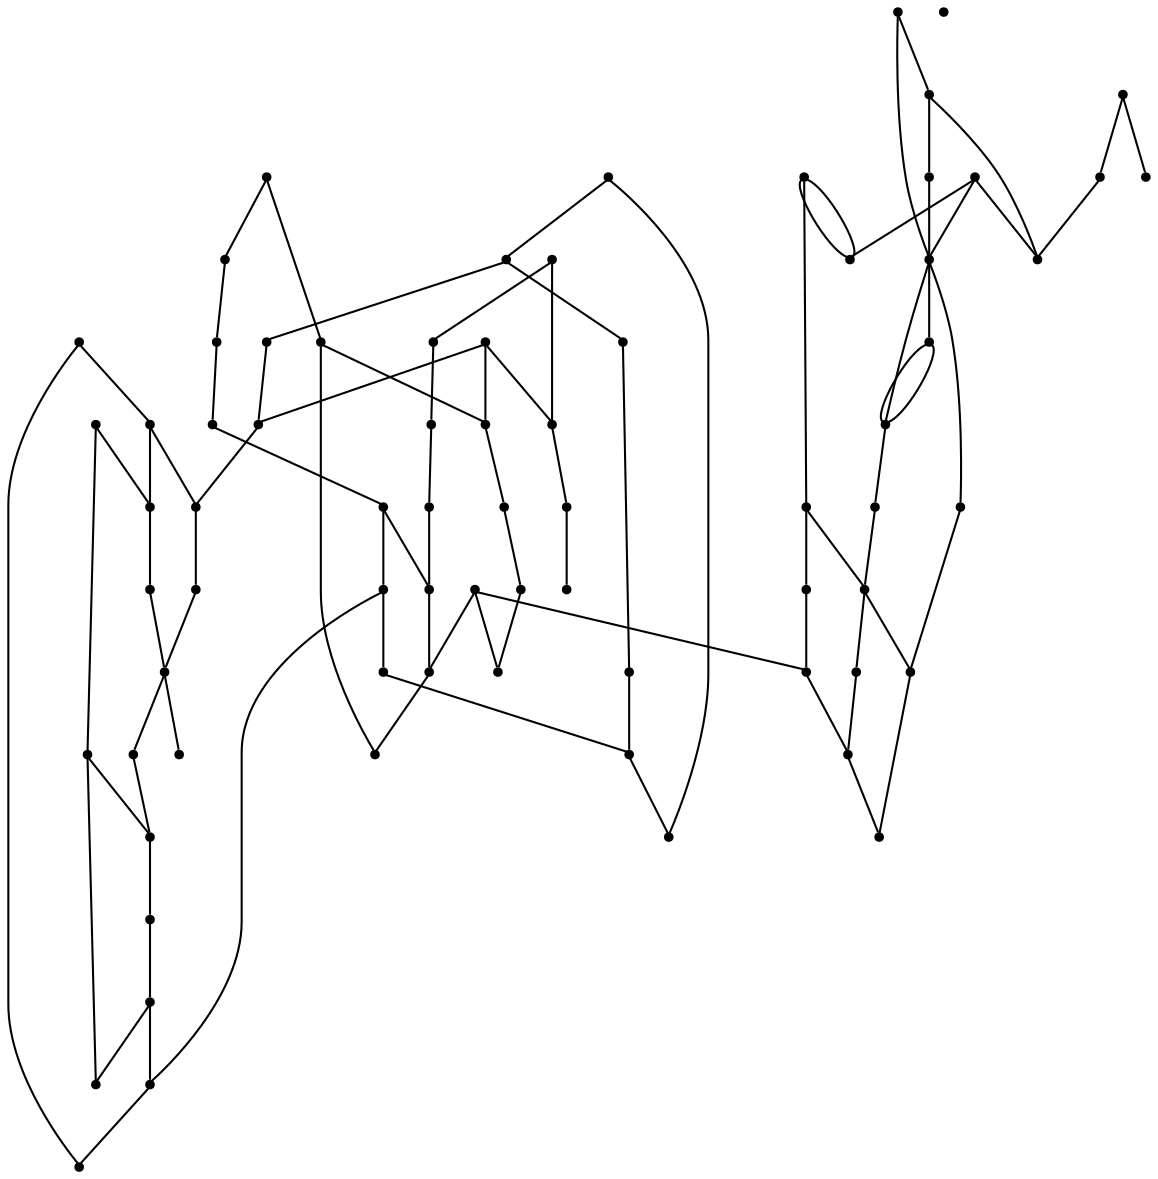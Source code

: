 graph {
  node [shape=point,comment="{\"directed\":false,\"doi\":\"10.1007/978-3-642-00219-9_32\",\"figure\":\"1\"}"]

  v0 [pos="1174.0234225960664,823.5544663511198"]
  v1 [pos="1189.5308905313182,848.3592695404842"]
  v2 [pos="1049.9395013853562,1009.6051185949941"]
  v3 [pos="1158.5111191150754,773.9402806710773"]
  v4 [pos="1024.0865583109303,674.7087292406351"]
  v5 [pos="1142.9995791413062,786.3407742235453"]
  v6 [pos="1024.0865583109303,699.5177937242777"]
  v7 [pos="1111.9806984834893,786.3407742235453"]
  v8 [pos="1024.08655831093,873.168461226941"]
  v9 [pos="1096.469922016942,773.9402806710773"]
  v10 [pos="1024.0865583109303,848.3593967432985"]
  v11 [pos="1024.08655831093,823.5535759314199"]
  v12 [pos="1024.08655831093,724.3226605150492"]
  v13 [pos="1065.4502460391022,773.9402806710773"]
  v14 [pos="1065.4502460391022,922.7820744943194"]
  v15 [pos="1024.0865583109303,972.3961329715478"]
  v16 [pos="1024.08655831093,749.1315977958775"]
  v17 [pos="1049.9395013853562,786.3407742235453"]
  v18 [pos="1049.938674252532,910.3772560461659"]
  v19 [pos="1024.0865583109303,947.5881497118265"]
  v20 [pos="1024.08655831093,773.9376094119775"]
  v21 [pos="1024.08655831093,798.7454654688844"]
  v22 [pos="1024.08655831093,897.9732644163054"]
  v23 [pos="1024.0865583109303,922.7822652985408"]
  v24 [pos="1024.0865583109303,997.2041162312689"]
  v25 [pos="1024.08655831093,1022.0100642459618"]
  v26 [pos="984.7225278100302,781.6663252045466"]
  v27 [pos="989.6011480819348,682.4365546135044"]
  v28 [pos="992.1864153484964,905.703061432796"]
  v29 [pos="992.7272965896963,755.6189413239315"]
  v30 [pos="984.4560160703436,755.6189413239315"]
  v31 [pos="726.2157477800235,856.0872221161678"]
  v32 [pos="721.788805655546,980.1239583444171"]
  v33 [pos="719.203570201785,707.2455554957398"]
  v34 [pos="761.1050533294678,830.0418098791738"]
  v35 [pos="752.8337887165159,830.0418098791738"]
  v36 [pos="689.0624047212823,674.7087292406351"]
  v37 [pos="997.2129094722659,879.6556775521807"]
  v38 [pos="988.5919187856275,879.6556775521808"]
  v39 [pos="689.0624047212823,699.5177937242777"]
  v40 [pos="689.0624047212822,724.3226605150492"]
  v41 [pos="689.0624047212823,749.1315977958775"]
  v42 [pos="689.0624047212823,773.9376094119775"]
  v43 [pos="758.3535164589106,780.4263521709884"]
  v44 [pos="749.7314998094425,780.4268609822454"]
  v45 [pos="689.0624047212822,798.7454654688845"]
  v46 [pos="1000.9396438953488,755.6189413239315"]
  v47 [pos="689.0624047212822,823.5535759314199"]
  v48 [pos="769.3173926819202,830.0407922566596"]
  v49 [pos="689.0624047212823,848.3593967432985"]
  v50 [pos="989.565032599693,805.2348760426704"]
  v51 [pos="981.3537271632704,805.2337312173419"]
  v52 [pos="689.0624047212823,873.168461226941"]
  v53 [pos="689.0624047212823,897.9732644163054"]
  v54 [pos="742.4938012854996,904.4630883992377"]
  v55 [pos="689.0624047212822,922.7822652985408"]
  v56 [pos="689.0624047212822,947.5881497118265"]
  v57 [pos="735.1940996125686,929.2695134244841"]
  v58 [pos="689.0624047212822,972.3961329715477"]
  v59 [pos="689.0624047212822,997.2041162312689"]
  v60 [pos="689.0624047212823,1022.0100642459618"]
  v61 [pos="663.213613217376,711.9217853541384"]
  v62 [pos="663.213613217376,786.3407742235453"]
  v63 [pos="663.213613217376,860.7635791773805"]
  v64 [pos="663.213613217376,1009.6051185949941"]
  v65 [pos="647.7020732436068,724.3225333122349"]
  v66 [pos="647.7020732436068,848.3592695404842"]
  v67 [pos="632.1905332698378,711.9217853541384"]
  v68 [pos="632.1905332698378,860.7635791773805"]
  v69 [pos="601.1682804551235,885.5727072624302"]
  v70 [pos="570.1485726644826,873.1678888142768"]
  v71 [pos="554.6370326907136,823.5544663511198"]
  v72 [pos="539.1305191394895,848.3592695404842"]

  v0 -- v1 [id="-1",pos="1174.0234225960664,823.5544663511198 1189.5303815265033,823.5545935539341 1189.5303815265033,823.5545935539341 1189.5303815265033,823.5545935539341 1189.5308905313182,848.3592695404842 1189.5308905313182,848.3592695404842 1189.5308905313182,848.3592695404842"]
  v64 -- v72 [id="-2",pos="663.213613217376,1009.6051185949941 539.1300737602766,1009.6055002034369 539.1300737602766,1009.6055002034369 539.1300737602766,1009.6055002034369 539.1305191394895,848.3592695404842 539.1305191394895,848.3592695404842 539.1305191394895,848.3592695404842"]
  v72 -- v71 [id="-3",pos="539.1305191394895,848.3592695404842 539.1300737602766,823.5545935539341 539.1300737602766,823.5545935539341 539.1300737602766,823.5545935539341 554.6370326907136,823.5544663511198 554.6370326907136,823.5544663511198 554.6370326907136,823.5544663511198"]
  v1 -- v2 [id="-4",pos="1189.5308905313182,848.3592695404842 1189.5303815265033,1009.6055002034369 1189.5303815265033,1009.6055002034369 1189.5303815265033,1009.6055002034369 1049.9395013853562,1009.6051185949941 1049.9395013853562,1009.6051185949941 1049.9395013853562,1009.6051185949941"]
  v70 -- v71 [id="-5",pos="570.1485726644826,873.1678888142768 554.6374780699264,873.1685248283482 554.6374780699264,873.1685248283482 554.6374780699264,873.1685248283482 554.6370326907136,823.5544663511198 554.6370326907136,823.5544663511198 554.6370326907136,823.5544663511198"]
  v71 -- v67 [id="-6",pos="554.6370326907136,823.5544663511198 554.6374780699264,711.9180964725243 554.6374780699264,711.9180964725243 554.6374780699264,711.9180964725243 632.1905332698378,711.9217853541384 632.1905332698378,711.9217853541384 632.1905332698378,711.9217853541384"]
  v3 -- v0 [id="-7",pos="1158.5111191150754,773.9402806710773 1174.0230408424554,773.9365917894633 1174.0230408424554,773.9365917894633 1174.0230408424554,773.9365917894633 1174.0234225960664,823.5544663511198 1174.0234225960664,823.5544663511198 1174.0234225960664,823.5544663511198"]
  v0 -- v14 [id="-8",pos="1174.0234225960664,823.5544663511198 1174.0230408424554,935.1867657396585 1174.0230408424554,935.1867657396585 1174.0230408424554,935.1867657396585 1080.958000289562,935.1867657396585 1080.958000289562,935.1867657396585 1080.958000289562,935.1867657396585 1080.958000289562,922.7822016971337 1080.958000289562,922.7822016971337 1080.958000289562,922.7822016971337 1065.4502460391022,922.7820744943194 1065.4502460391022,922.7820744943194 1065.4502460391022,922.7820744943194"]
  v70 -- v69 [id="-9",pos="570.1485726644826,873.1678888142768 570.1489544180936,897.9733280177126 570.1489544180936,897.9733280177126 570.1489544180936,897.9733280177126 585.6604943918627,897.9733280177126 585.6604943918627,897.9733280177126 585.6604943918627,897.9733280177126 585.6604943918627,885.5687639751877 585.6604943918627,885.5687639751877 585.6604943918627,885.5687639751877 601.1682804551235,885.5727072624302 601.1682804551235,885.5727072624302 601.1682804551235,885.5727072624302"]
  v70 -- v62 [id="-11",pos="570.1485726644826,873.1678888142768 570.1489544180936,786.3409014263596 570.1489544180936,786.3409014263596 570.1489544180936,786.3409014263596 663.213613217376,786.3407742235453 663.213613217376,786.3407742235453 663.213613217376,786.3407742235453"]
  v56 -- v69 [id="-12",pos="689.0624047212822,947.5881497118265 601.1720343656318,947.587004886498 601.1720343656318,947.587004886498 601.1720343656318,947.587004886498 601.1682804551235,885.5727072624302 601.1682804551235,885.5727072624302 601.1682804551235,885.5727072624302"]
  v69 -- v55 [id="-13",pos="601.1682804551235,885.5727072624302 601.1720343656318,873.1685248283482 601.1720343656318,873.1685248283482 601.1720343656318,873.1685248283482 616.6794386752816,873.1685248283482 616.6794386752816,873.1685248283482 616.6794386752816,873.1685248283482 616.6794386752816,922.7822016971337 616.6794386752816,922.7822016971337 616.6794386752816,922.7822016971337 689.0624047212822,922.7822652985408 689.0624047212822,922.7822652985408 689.0624047212822,922.7822652985408"]
  v4 -- v3 [id="-14",pos="1024.0865583109303,674.7087292406351 1158.5115008686864,674.7087292406351 1158.5115008686864,674.7087292406351 1158.5115008686864,674.7087292406351 1158.5111191150754,773.9402806710773 1158.5111191150754,773.9402806710773 1158.5111191150754,773.9402806710773"]
  v3 -- v5 [id="-15",pos="1158.5111191150754,773.9402806710773 1158.5115008686864,786.3409014263596 1158.5115008686864,786.3409014263596 1158.5115008686864,786.3409014263596 1142.9995791413062,786.3407742235453 1142.9995791413062,786.3407742235453 1142.9995791413062,786.3407742235453"]
  v53 -- v68 [id="-17",pos="689.0624047212823,897.9732644163054 632.1909786490506,897.9733280177126 632.1909786490506,897.9733280177126 632.1909786490506,897.9733280177126 632.1905332698378,860.7635791773805 632.1905332698378,860.7635791773805 632.1905332698378,860.7635791773805"]
  v68 -- v66 [id="-18",pos="632.1905332698378,860.7635791773805 632.1909786490506,848.3593967432985 632.1909786490506,848.3593967432985 632.1909786490506,848.3593967432985 647.7020732436068,848.3592695404842 647.7020732436068,848.3592695404842 647.7020732436068,848.3592695404842"]
  v6 -- v5 [id="-19",pos="1024.0865583109303,699.5177937242777 1142.9999608949172,699.5178573256849 1142.9999608949172,699.5178573256849 1142.9999608949172,699.5178573256849 1142.9995791413062,786.3407742235453 1142.9995791413062,786.3407742235453 1142.9995791413062,786.3407742235453"]
  v65 -- v67 [id="-20",pos="647.7020732436068,724.3225333122349 632.1909786490506,724.3226605150492 632.1909786490506,724.3226605150492 632.1909786490506,724.3226605150492 632.1905332698378,711.9217853541384 632.1905332698378,711.9217853541384 632.1905332698378,711.9217853541384"]
  v67 -- v36 [id="-21",pos="632.1905332698378,711.9217853541384 632.1909786490506,674.7087292406351 632.1909786490506,674.7087292406351 632.1909786490506,674.7087292406351 689.0624047212823,674.7087292406351 689.0624047212823,674.7087292406351 689.0624047212823,674.7087292406351"]
  v5 -- v7 [id="-22",pos="1142.9995791413062,786.3407742235453 1142.9999608949172,798.7454654688844 1142.9999608949172,798.7454654688844 1142.9999608949172,798.7454654688844 1127.4884209211482,798.7454654688844 1127.4884209211482,798.7454654688844 1127.4884209211482,798.7454654688844 1127.4884209211482,786.3409014263596 1127.4884209211482,786.3409014263596 1127.4884209211482,786.3409014263596 1111.9806984834893,786.3407742235453 1111.9806984834893,786.3407742235453 1111.9806984834893,786.3407742235453"]
  v63 -- v66 [id="-23",pos="663.213613217376,860.7635791773805 647.7024549972178,860.7639607858233 647.7024549972178,860.7639607858233 647.7024549972178,860.7639607858233 647.7020732436068,848.3592695404842 647.7020732436068,848.3592695404842 647.7020732436068,848.3592695404842"]
  v47 -- v66 [id="-24",pos="689.0624047212822,823.5535759314199 647.7024549972178,823.5545935539341 647.7024549972178,823.5545935539341 647.7024549972178,823.5545935539341 647.7020732436068,848.3592695404842 647.7020732436068,848.3592695404842 647.7020732436068,848.3592695404842"]
  v41 -- v65 [id="-25",pos="689.0624047212823,749.1315977958775 647.7024549972178,749.1315341944703 647.7024549972178,749.1315341944703 647.7024549972178,749.1315341944703 647.7020732436068,724.3225333122349 647.7020732436068,724.3225333122349 647.7020732436068,724.3225333122349"]
  v65 -- v61 [id="-26",pos="647.7020732436068,724.3225333122349 647.7024549972178,711.9180964725243 647.7024549972178,711.9180964725243 647.7024549972178,711.9180964725243 663.213613217376,711.9217853541384 663.213613217376,711.9217853541384 663.213613217376,711.9217853541384"]
  v60 -- v64 [id="-28",pos="689.0624047212823,1022.0100642459618 663.213994970987,1022.0100642459618 663.213994970987,1022.0100642459618 663.213994970987,1022.0100642459618 663.213613217376,1009.6051185949941 663.213613217376,1009.6051185949941 663.213613217376,1009.6051185949941"]
  v64 -- v59 [id="-29",pos="663.213613217376,1009.6051185949941 663.213994970987,997.2052610565975 663.213994970987,997.2052610565975 663.213994970987,997.2052610565975 689.0624047212822,997.2041162312689 689.0624047212822,997.2041162312689 689.0624047212822,997.2041162312689"]
  v9 -- v7 [id="-30",pos="1096.469922016942,773.9402806710773 1111.9810802371003,773.9365917894633 1111.9810802371003,773.9365917894633 1111.9810802371003,773.9365917894633 1111.9806984834893,786.3407742235453 1111.9806984834893,786.3407742235453 1111.9806984834893,786.3407742235453"]
  v52 -- v63 [id="-31",pos="689.0624047212823,873.168461226941 663.213994970987,873.1685248283482 663.213994970987,873.1685248283482 663.213994970987,873.1685248283482 663.213613217376,860.7635791773805 663.213613217376,860.7635791773805 663.213613217376,860.7635791773805"]
  v63 -- v49 [id="-32",pos="663.213613217376,860.7635791773805 663.213994970987,848.3593967432985 663.213994970987,848.3593967432985 663.213994970987,848.3593967432985 689.0624047212823,848.3593967432985 689.0624047212823,848.3593967432985 689.0624047212823,848.3593967432985"]
  v7 -- v10 [id="-33",pos="1111.9806984834893,786.3407742235453 1111.9810802371003,848.3593967432985 1111.9810802371003,848.3593967432985 1111.9810802371003,848.3593967432985 1024.0865583109303,848.3593967432985 1024.0865583109303,848.3593967432985 1024.0865583109303,848.3593967432985"]
  v45 -- v62 [id="-34",pos="689.0624047212822,798.7454654688845 663.213994970987,798.7454654688844 663.213994970987,798.7454654688844 663.213994970987,798.7454654688844 663.213613217376,786.3407742235453 663.213613217376,786.3407742235453 663.213613217376,786.3407742235453"]
  v62 -- v42 [id="-35",pos="663.213613217376,786.3407742235453 663.213994970987,773.9365917894633 663.213994970987,773.9365917894633 663.213994970987,773.9365917894633 689.0624047212823,773.9376094119775 689.0624047212823,773.9376094119775 689.0624047212823,773.9376094119775"]
  v9 -- v11 [id="-36",pos="1096.469922016942,773.9402806710773 1096.469540263331,823.5545935539341 1096.469540263331,823.5545935539341 1096.469540263331,823.5545935539341 1024.08655831093,823.5535759314199 1024.08655831093,823.5535759314199 1024.08655831093,823.5535759314199"]
  v40 -- v61 [id="-37",pos="689.0624047212822,724.3226605150492 663.213994970987,724.3226605150492 663.213994970987,724.3226605150492 663.213994970987,724.3226605150492 663.213613217376,711.9217853541384 663.213613217376,711.9217853541384 663.213613217376,711.9217853541384"]
  v61 -- v39 [id="-38",pos="663.213613217376,711.9217853541384 663.213994970987,699.5178573256849 663.213994970987,699.5178573256849 663.213994970987,699.5178573256849 689.0624047212823,699.5177937242777 689.0624047212823,699.5177937242777 689.0624047212823,699.5177937242777"]
  v9 -- v13 [id="-39",pos="1096.469922016942,773.9402806710773 1096.469540263331,761.5360982369951 1096.469540263331,761.5360982369951 1096.469540263331,761.5360982369951 1080.958000289562,761.5360982369951 1080.958000289562,761.5360982369951 1080.958000289562,761.5360982369951 1080.958000289562,773.9365917894633 1080.958000289562,773.9365917894633 1080.958000289562,773.9365917894633 1065.4502460391022,773.9402806710773 1065.4502460391022,773.9402806710773 1065.4502460391022,773.9402806710773"]
  v59 -- v24 [id="-40",pos="689.0624047212822,997.2041162312689 1024.0865583109303,997.2041162312689 1024.0865583109303,997.2041162312689 1024.0865583109303,997.2041162312689"]
  v56 -- v10 [id="-41",pos="689.0624047212822,947.5881497118265 1024.0865583109303,848.3593967432985 1024.0865583109303,848.3593967432985 1024.0865583109303,848.3593967432985"]
  v55 -- v54 [id="-42",pos="689.0624047212822,922.7822652985408 742.4938012854996,904.4630883992377 742.4938012854996,904.4630883992377 742.4938012854996,904.4630883992377"]
  v54 -- v11 [id="-43",pos="742.4938012854996,904.4630883992377 1024.08655831093,823.5535759314199 1024.08655831093,823.5535759314199 1024.08655831093,823.5535759314199"]
  v53 -- v12 [id="-44",pos="689.0624047212823,897.9732644163054 1024.08655831093,724.3226605150492 1024.08655831093,724.3226605150492 1024.08655831093,724.3226605150492"]
  v52 -- v31 [id="-45",pos="689.0624047212823,873.168461226941 726.2157477800235,856.0872221161678 726.2157477800235,856.0872221161678 726.2157477800235,856.0872221161678"]
  v31 -- v51 [id="-46",pos="726.2157477800235,856.0872221161678 981.3537271632704,805.2337312173419 981.3537271632704,805.2337312173419 981.3537271632704,805.2337312173419"]
  v51 -- v50 [id="-47",pos="981.3537271632704,805.2337312173419 989.565032599693,805.2348760426704 989.565032599693,805.2348760426704 989.565032599693,805.2348760426704"]
  v50 -- v21 [id="-48",pos="989.565032599693,805.2348760426704 1024.08655831093,798.7454654688844 1024.08655831093,798.7454654688844 1024.08655831093,798.7454654688844"]
  v49 -- v31 [id="-49",pos="689.0624047212823,848.3593967432985 726.2157477800235,856.0872221161678 726.2157477800235,856.0872221161678 726.2157477800235,856.0872221161678"]
  v31 -- v34 [id="-50",pos="726.2157477800235,856.0872221161678 761.1050533294678,830.0418098791738 761.1050533294678,830.0418098791738 761.1050533294678,830.0418098791738"]
  v34 -- v48 [id="-51",pos="761.1050533294678,830.0418098791738 769.3173926819202,830.0407922566596 769.3173926819202,830.0407922566596 769.3173926819202,830.0407922566596"]
  v48 -- v26 [id="-52",pos="769.3173926819202,830.0407922566596 984.7225278100302,781.6663252045466 984.7225278100302,781.6663252045466 984.7225278100302,781.6663252045466"]
  v26 -- v20 [id="-53",pos="984.7225278100302,781.6663252045466 1024.08655831093,773.9376094119775 1024.08655831093,773.9376094119775 1024.08655831093,773.9376094119775"]
  v47 -- v30 [id="-54",pos="689.0624047212822,823.5535759314199 984.4560160703436,755.6189413239315 984.4560160703436,755.6189413239315 984.4560160703436,755.6189413239315"]
  v30 -- v29 [id="-55",pos="984.4560160703436,755.6189413239315 992.7272965896963,755.6189413239315 992.7272965896963,755.6189413239315 992.7272965896963,755.6189413239315"]
  v29 -- v46 [id="-56",pos="992.7272965896963,755.6189413239315 1000.9396438953488,755.6189413239315 1000.9396438953488,755.6189413239315 1000.9396438953488,755.6189413239315"]
  v46 -- v16 [id="-57",pos="1000.9396438953488,755.6189413239315 1024.08655831093,749.1315977958775 1024.08655831093,749.1315977958775 1024.08655831093,749.1315977958775"]
  v45 -- v44 [id="-58",pos="689.0624047212822,798.7454654688845 749.7314998094425,780.4268609822454 749.7314998094425,780.4268609822454 749.7314998094425,780.4268609822454"]
  v44 -- v43 [id="-59",pos="749.7314998094425,780.4268609822454 758.3535164589106,780.4263521709884 758.3535164589106,780.4263521709884 758.3535164589106,780.4263521709884"]
  v43 -- v6 [id="-60",pos="758.3535164589106,780.4263521709884 1024.0865583109303,699.5177937242777 1024.0865583109303,699.5177937242777 1024.0865583109303,699.5177937242777"]
  v42 -- v8 [id="-61",pos="689.0624047212823,773.9376094119775 1024.08655831093,873.168461226941 1024.08655831093,873.168461226941 1024.08655831093,873.168461226941"]
  v41 -- v19 [id="-62",pos="689.0624047212823,749.1315977958775 1024.0865583109303,947.5881497118265 1024.0865583109303,947.5881497118265 1024.0865583109303,947.5881497118265"]
  v40 -- v28 [id="-63",pos="689.0624047212822,724.3226605150492 992.1864153484964,905.703061432796 992.1864153484964,905.703061432796 992.1864153484964,905.703061432796"]
  v28 -- v23 [id="-64",pos="992.1864153484964,905.703061432796 1024.0865583109303,922.7822652985408 1024.0865583109303,922.7822652985408 1024.0865583109303,922.7822652985408"]
  v39 -- v33 [id="-65",pos="689.0624047212823,699.5177937242777 719.203570201785,707.2455554957398 719.203570201785,707.2455554957398 719.203570201785,707.2455554957398"]
  v33 -- v38 [id="-66",pos="719.203570201785,707.2455554957398 988.5919187856275,879.6556775521808 988.5919187856275,879.6556775521808 988.5919187856275,879.6556775521808"]
  v38 -- v37 [id="-67",pos="988.5919187856275,879.6556775521808 997.2129094722659,879.6556775521807 997.2129094722659,879.6556775521807 997.2129094722659,879.6556775521807"]
  v37 -- v22 [id="-68",pos="997.2129094722659,879.6556775521807 1024.08655831093,897.9732644163054 1024.08655831093,897.9732644163054 1024.08655831093,897.9732644163054"]
  v36 -- v33 [id="-69",pos="689.0624047212823,674.7087292406351 719.203570201785,707.2455554957398 719.203570201785,707.2455554957398 719.203570201785,707.2455554957398"]
  v33 -- v15 [id="-70",pos="719.203570201785,707.2455554957398 1024.0865583109303,972.3961329715478 1024.0865583109303,972.3961329715478 1024.0865583109303,972.3961329715478"]
  v60 -- v25 [id="-71",pos="689.0624047212823,1022.0100642459618 1024.08655831093,1022.0100642459618 1024.08655831093,1022.0100642459618 1024.08655831093,1022.0100642459618"]
  v58 -- v57 [id="-73",pos="689.0624047212822,972.3961329715477 735.1940996125686,929.2695134244841 735.1940996125686,929.2695134244841 735.1940996125686,929.2695134244841"]
  v57 -- v4 [id="-74",pos="735.1940996125686,929.2695134244841 1024.0865583109303,674.7087292406351 1024.0865583109303,674.7087292406351 1024.0865583109303,674.7087292406351"]
  v16 -- v13 [id="-76",pos="1024.08655831093,749.1315977958775 1065.4506596055141,749.1315341944703 1065.4506596055141,749.1315341944703 1065.4506596055141,749.1315341944703 1065.4502460391022,773.9402806710773 1065.4502460391022,773.9402806710773 1065.4502460391022,773.9402806710773"]
  v13 -- v17 [id="-77",pos="1065.4502460391022,773.9402806710773 1065.4506596055141,786.3409014263596 1065.4506596055141,786.3409014263596 1065.4506596055141,786.3409014263596 1049.9395013853562,786.3407742235453 1049.9395013853562,786.3407742235453 1049.9395013853562,786.3407742235453"]
  v18 -- v14 [id="-78",pos="1049.938674252532,910.3772560461659 1065.4506596055141,910.3778920602374 1065.4506596055141,910.3778920602374 1065.4506596055141,910.3778920602374 1065.4502460391022,922.7820744943194 1065.4502460391022,922.7820744943194 1065.4502460391022,922.7820744943194"]
  v14 -- v19 [id="-79",pos="1065.4502460391022,922.7820744943194 1065.4506596055141,947.587004886498 1065.4506596055141,947.587004886498 1065.4506596055141,947.587004886498 1024.0865583109303,947.5881497118265 1024.0865583109303,947.5881497118265 1024.0865583109303,947.5881497118265"]
  v20 -- v17 [id="-80",pos="1024.08655831093,773.9376094119775 1049.9391196317451,773.9365917894633 1049.9391196317451,773.9365917894633 1049.9391196317451,773.9365917894633 1049.9395013853562,786.3407742235453 1049.9395013853562,786.3407742235453 1049.9395013853562,786.3407742235453"]
  v17 -- v21 [id="-81",pos="1049.9395013853562,786.3407742235453 1049.9391196317451,798.7454654688844 1049.9391196317451,798.7454654688844 1049.9391196317451,798.7454654688844 1024.08655831093,798.7454654688844 1024.08655831093,798.7454654688844 1024.08655831093,798.7454654688844"]
  v22 -- v18 [id="-82",pos="1024.08655831093,897.9732644163054 1049.9391196317451,897.9733280177126 1049.9391196317451,897.9733280177126 1049.9391196317451,897.9733280177126 1049.938674252532,910.3772560461659 1049.938674252532,910.3772560461659 1049.938674252532,910.3772560461659"]
  v18 -- v23 [id="-83",pos="1049.938674252532,910.3772560461659 1049.9391196317451,922.7822016971337 1049.9391196317451,922.7822016971337 1049.9391196317451,922.7822016971337 1024.0865583109303,922.7822652985408 1024.0865583109303,922.7822652985408 1024.0865583109303,922.7822652985408"]
  v35 -- v34 [id="-84",pos="752.8337887165159,830.0418098791738 703.5565076961074,826.4764421978439 703.5565076961074,826.4764421978439 703.5565076961074,826.4764421978439 703.5565076961074,836.0840707600776 703.5565076961074,836.0840707600776 703.5565076961074,836.0840707600776 776.132704694881,836.0840707600776 776.132704694881,836.0840707600776 776.132704694881,836.0840707600776 776.132704694881,826.4764421978439 776.132704694881,826.4764421978439 776.132704694881,826.4764421978439 761.1050533294678,830.0418098791738 761.1050533294678,830.0418098791738 761.1050533294678,830.0418098791738"]
  v35 -- v34 [id="-85",pos="752.8337887165159,830.0418098791738 761.1050533294678,830.0418098791738 761.1050533294678,830.0418098791738 761.1050533294678,830.0418098791738"]
  v24 -- v2 [id="-86",pos="1024.0865583109303,997.2041162312689 1049.9391196317451,997.2052610565975 1049.9391196317451,997.2052610565975 1049.9391196317451,997.2052610565975 1049.9395013853562,1009.6051185949941 1049.9395013853562,1009.6051185949941 1049.9395013853562,1009.6051185949941"]
  v2 -- v25 [id="-87",pos="1049.9395013853562,1009.6051185949941 1049.9391196317451,1022.0100642459618 1049.9391196317451,1022.0100642459618 1049.9391196317451,1022.0100642459618 1024.08655831093,1022.0100642459618 1024.08655831093,1022.0100642459618 1024.08655831093,1022.0100642459618"]
  v29 -- v30 [id="-147",pos="992.7272965896963,755.6189413239315 1007.7549002359079,752.0536372440087 1007.7549002359079,752.0536372440087 1007.7549002359079,752.0536372440087 1007.7549002359079,761.6653362962992 1007.7549002359079,761.6653362962992 1007.7549002359079,761.6653362962992 935.1787668627361,761.6653362962992 935.1787668627361,761.6653362962992 935.1787668627361,761.6653362962992 935.1787668627361,752.0536372440087 935.1787668627361,752.0536372440087 935.1787668627361,752.0536372440087 984.4560160703436,755.6189413239315 984.4560160703436,755.6189413239315 984.4560160703436,755.6189413239315"]
  v32 -- v56 [id="-269",pos="721.788805655546,980.1239583444171 689.0624047212822,947.5881497118265 689.0624047212822,947.5881497118265 689.0624047212822,947.5881497118265"]
  v47 -- v31 [id="-283",pos="689.0624047212822,823.5535759314199 726.2157477800235,856.0872221161678 726.2157477800235,856.0872221161678 726.2157477800235,856.0872221161678"]
  v46 -- v26 [id="-376",pos="1000.9396438953488,755.6189413239315 984.7225278100302,781.6663252045466 984.7225278100302,781.6663252045466 984.7225278100302,781.6663252045466"]
  v28 -- v37 [id="-454",pos="992.1864153484964,905.703061432796 997.2129094722659,879.6556775521807 997.2129094722659,879.6556775521807 997.2129094722659,879.6556775521807"]
  v26 -- v50 [id="-506",pos="984.7225278100302,781.6663252045466 989.565032599693,805.2348760426704 989.565032599693,805.2348760426704 989.565032599693,805.2348760426704"]
  v32 -- v58 [id="-740",pos="721.788805655546,980.1239583444171 689.0624047212822,972.3961329715477 689.0624047212822,972.3961329715477 689.0624047212822,972.3961329715477"]
  v31 -- v35 [id="-1201",pos="726.2157477800235,856.0872221161678 752.8337887165159,830.0418098791738 752.8337887165159,830.0418098791738 752.8337887165159,830.0418098791738"]
}